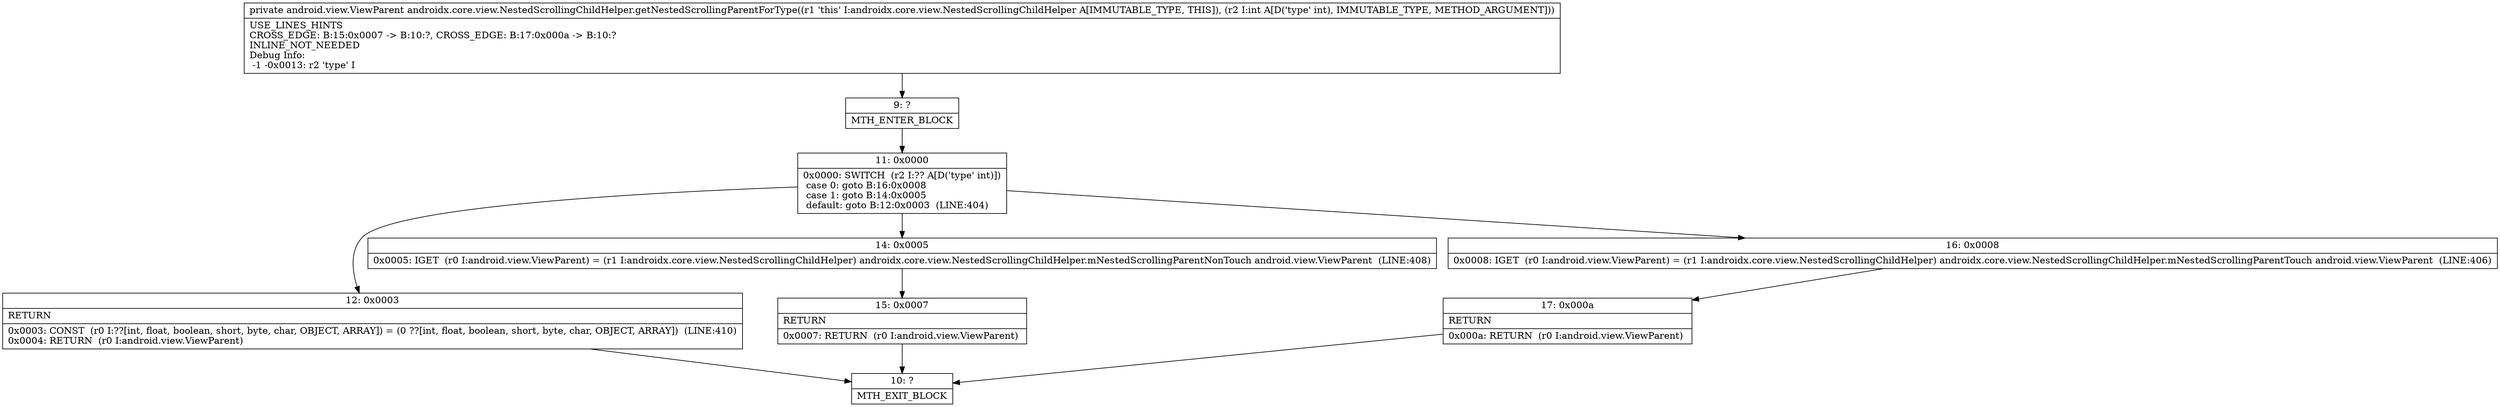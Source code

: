 digraph "CFG forandroidx.core.view.NestedScrollingChildHelper.getNestedScrollingParentForType(I)Landroid\/view\/ViewParent;" {
Node_9 [shape=record,label="{9\:\ ?|MTH_ENTER_BLOCK\l}"];
Node_11 [shape=record,label="{11\:\ 0x0000|0x0000: SWITCH  (r2 I:?? A[D('type' int)])\l case 0: goto B:16:0x0008\l case 1: goto B:14:0x0005\l default: goto B:12:0x0003  (LINE:404)\l}"];
Node_12 [shape=record,label="{12\:\ 0x0003|RETURN\l|0x0003: CONST  (r0 I:??[int, float, boolean, short, byte, char, OBJECT, ARRAY]) = (0 ??[int, float, boolean, short, byte, char, OBJECT, ARRAY])  (LINE:410)\l0x0004: RETURN  (r0 I:android.view.ViewParent) \l}"];
Node_10 [shape=record,label="{10\:\ ?|MTH_EXIT_BLOCK\l}"];
Node_14 [shape=record,label="{14\:\ 0x0005|0x0005: IGET  (r0 I:android.view.ViewParent) = (r1 I:androidx.core.view.NestedScrollingChildHelper) androidx.core.view.NestedScrollingChildHelper.mNestedScrollingParentNonTouch android.view.ViewParent  (LINE:408)\l}"];
Node_15 [shape=record,label="{15\:\ 0x0007|RETURN\l|0x0007: RETURN  (r0 I:android.view.ViewParent) \l}"];
Node_16 [shape=record,label="{16\:\ 0x0008|0x0008: IGET  (r0 I:android.view.ViewParent) = (r1 I:androidx.core.view.NestedScrollingChildHelper) androidx.core.view.NestedScrollingChildHelper.mNestedScrollingParentTouch android.view.ViewParent  (LINE:406)\l}"];
Node_17 [shape=record,label="{17\:\ 0x000a|RETURN\l|0x000a: RETURN  (r0 I:android.view.ViewParent) \l}"];
MethodNode[shape=record,label="{private android.view.ViewParent androidx.core.view.NestedScrollingChildHelper.getNestedScrollingParentForType((r1 'this' I:androidx.core.view.NestedScrollingChildHelper A[IMMUTABLE_TYPE, THIS]), (r2 I:int A[D('type' int), IMMUTABLE_TYPE, METHOD_ARGUMENT]))  | USE_LINES_HINTS\lCROSS_EDGE: B:15:0x0007 \-\> B:10:?, CROSS_EDGE: B:17:0x000a \-\> B:10:?\lINLINE_NOT_NEEDED\lDebug Info:\l  \-1 \-0x0013: r2 'type' I\l}"];
MethodNode -> Node_9;Node_9 -> Node_11;
Node_11 -> Node_12;
Node_11 -> Node_14;
Node_11 -> Node_16;
Node_12 -> Node_10;
Node_14 -> Node_15;
Node_15 -> Node_10;
Node_16 -> Node_17;
Node_17 -> Node_10;
}

